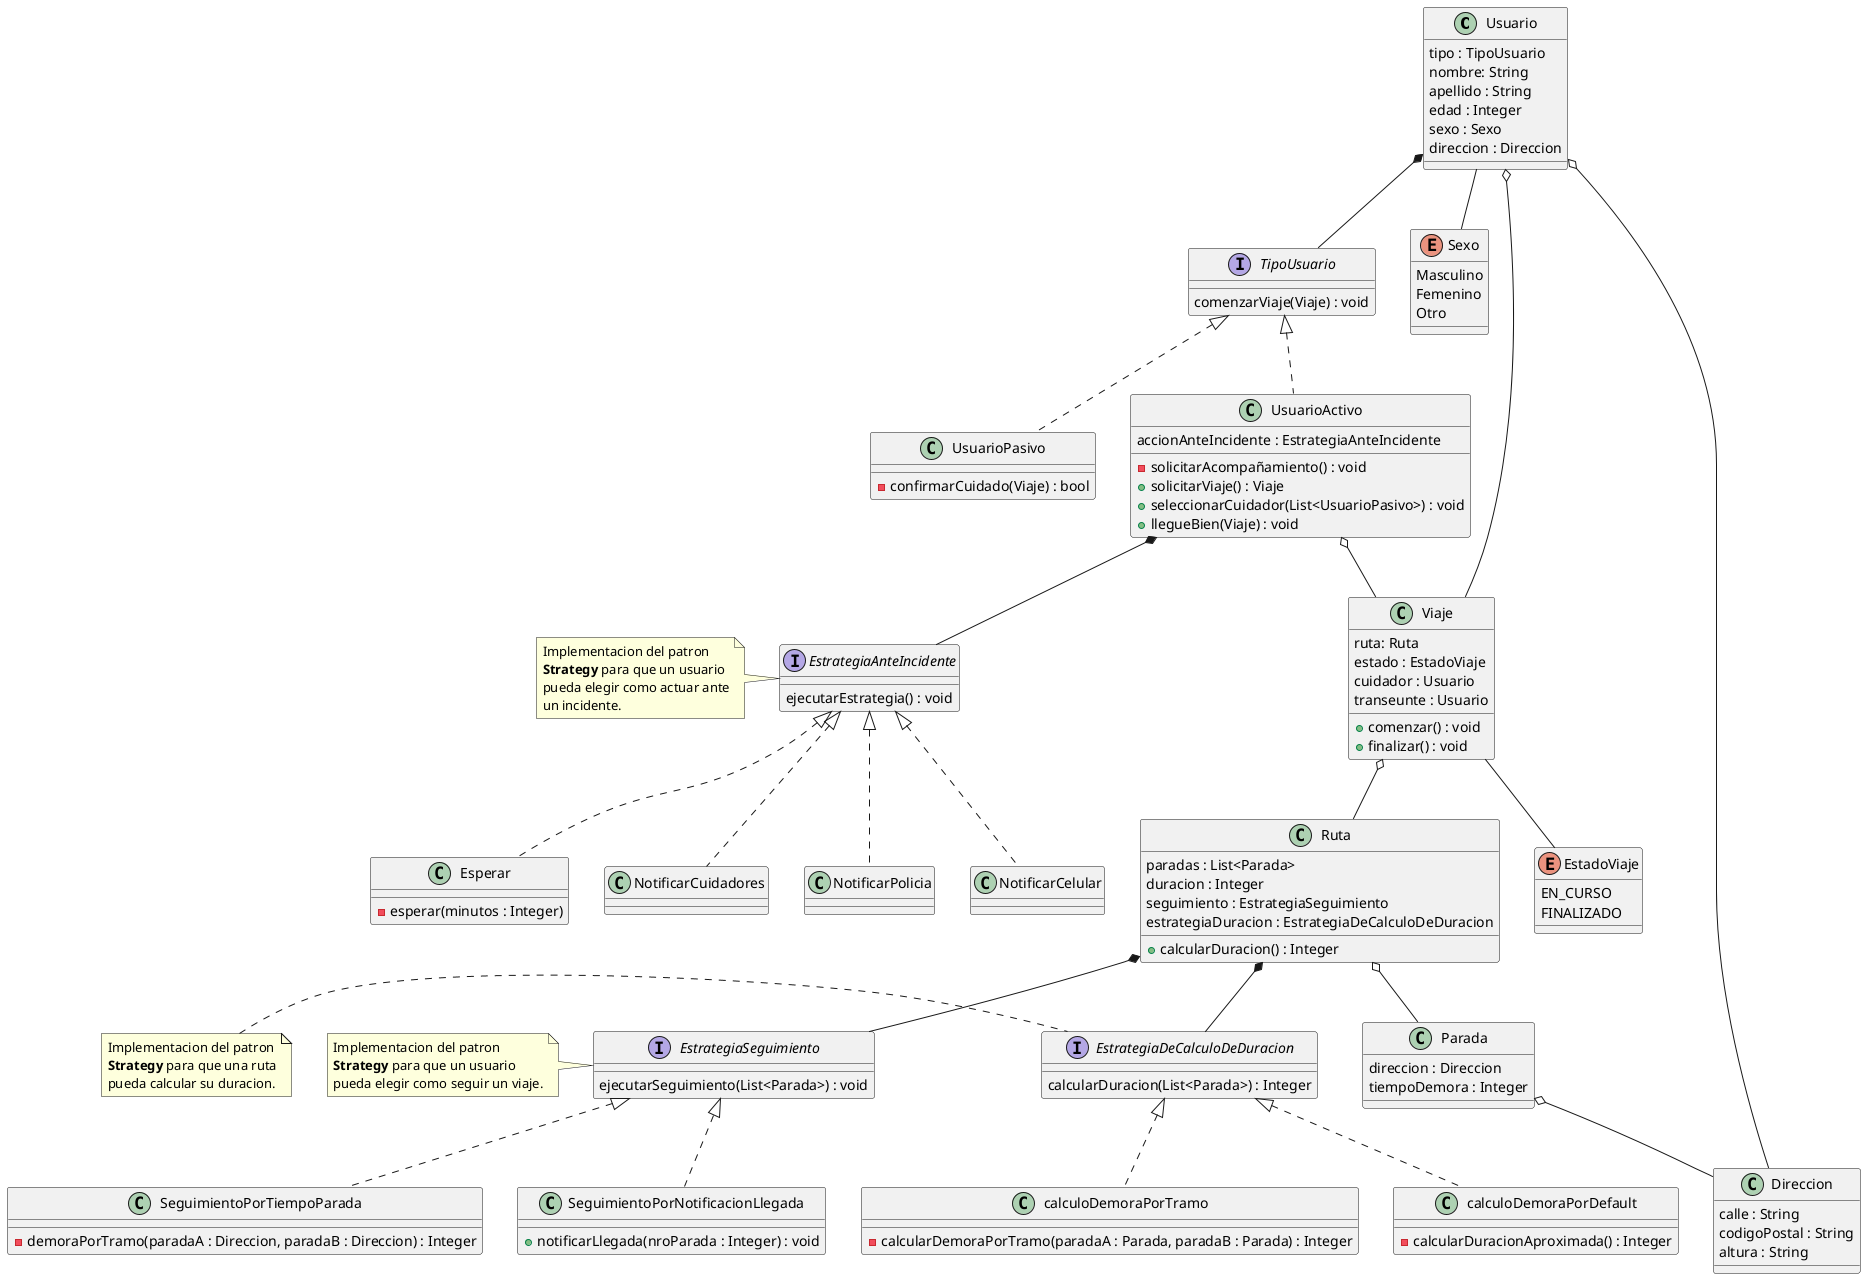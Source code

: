 @startuml clases_punto2
class Usuario{
    tipo : TipoUsuario
    nombre: String
    apellido : String
    edad : Integer
    sexo : Sexo
    direccion : Direccion
}

interface TipoUsuario{
    comenzarViaje(Viaje) : void
}

class UsuarioPasivo implements TipoUsuario {
    - confirmarCuidado(Viaje) : bool
}

class UsuarioActivo implements TipoUsuario {
    accionAnteIncidente : EstrategiaAnteIncidente

    - solicitarAcompañamiento() : void
    + solicitarViaje() : Viaje
    + seleccionarCuidador(List<UsuarioPasivo>) : void
    + llegueBien(Viaje) : void
}

enum Sexo{
    Masculino
    Femenino
    Otro
}

class Viaje {
    ruta: Ruta
    estado : EstadoViaje
    cuidador : Usuario
    transeunte : Usuario
    + comenzar() : void
    + finalizar() : void
}

enum EstadoViaje{
    EN_CURSO
    FINALIZADO
}

class Ruta{
    paradas : List<Parada>
    duracion : Integer
    seguimiento : EstrategiaSeguimiento
    estrategiaDuracion : EstrategiaDeCalculoDeDuracion
    + calcularDuracion() : Integer
}

class Parada {
    direccion : Direccion
    tiempoDemora : Integer
}

interface EstrategiaSeguimiento {
    ejecutarSeguimiento(List<Parada>) : void
}

interface EstrategiaDeCalculoDeDuracion {
    calcularDuracion(List<Parada>) : Integer
}

class calculoDemoraPorDefault implements EstrategiaDeCalculoDeDuracion{
    - calcularDuracionAproximada() : Integer
}

class calculoDemoraPorTramo implements EstrategiaDeCalculoDeDuracion {
    - calcularDemoraPorTramo(paradaA : Parada, paradaB : Parada) : Integer
}

class SeguimientoPorNotificacionLlegada implements EstrategiaSeguimiento {
    + notificarLlegada(nroParada : Integer) : void
}

class SeguimientoPorTiempoParada implements EstrategiaSeguimiento {
    - demoraPorTramo(paradaA : Direccion, paradaB : Direccion) : Integer
}

interface EstrategiaAnteIncidente {
    ejecutarEstrategia() : void
}

class NotificarCuidadores{}

class NotificarPolicia{}

class NotificarCelular{}

class Esperar{
    - esperar(minutos : Integer)
}

class Direccion{
    calle : String
    codigoPostal : String
    altura : String
}

'Relaciones'
Usuario o-- Direccion
Usuario -- Sexo
Usuario o-- Viaje

UsuarioActivo *-- EstrategiaAnteIncidente
UsuarioActivo o-- Viaje

Usuario *-- TipoUsuario

Viaje o-- Ruta
Viaje -- EstadoViaje

Ruta o-- Parada
Ruta *-- EstrategiaSeguimiento
Ruta *-- EstrategiaDeCalculoDeDuracion

Parada o-- Direccion

EstrategiaAnteIncidente <|.. NotificarCuidadores
EstrategiaAnteIncidente <|.. NotificarCelular
EstrategiaAnteIncidente <|.. NotificarPolicia
EstrategiaAnteIncidente <|.. Esperar

'Notas'
note left of EstrategiaSeguimiento
    Implementacion del patron
    **Strategy** para que un usuario
    pueda elegir como seguir un viaje.
end note

note left of EstrategiaAnteIncidente
    Implementacion del patron
    **Strategy** para que un usuario
    pueda elegir como actuar ante
    un incidente.
end note

note left of EstrategiaDeCalculoDeDuracion
    Implementacion del patron
    **Strategy** para que una ruta
    pueda calcular su duracion.
end note

@enduml